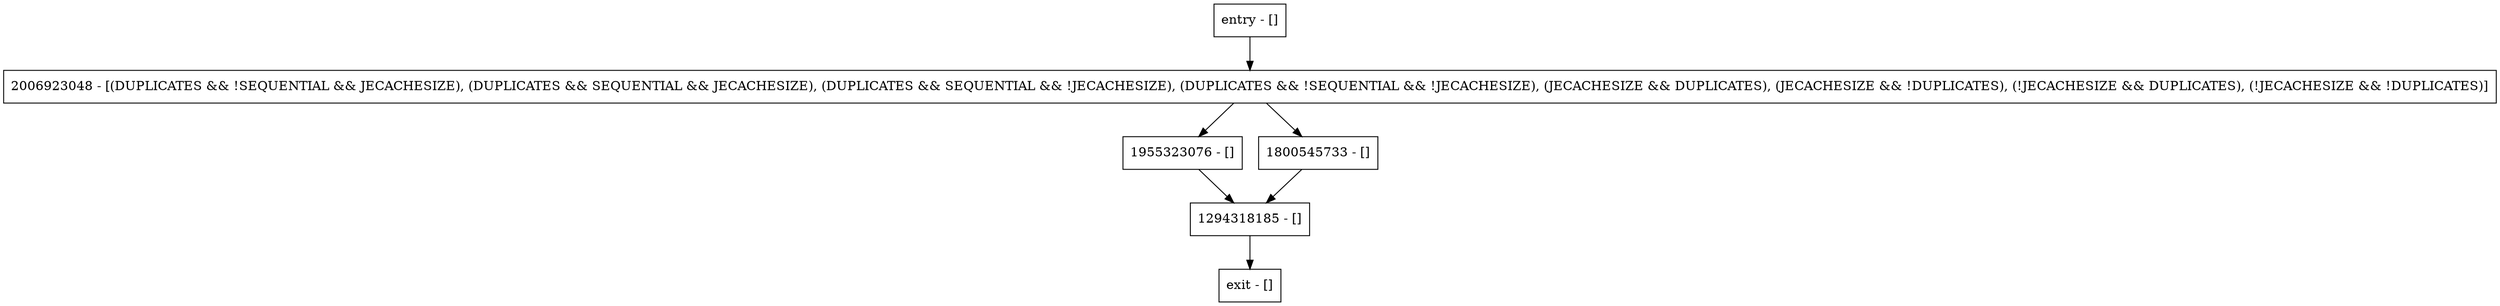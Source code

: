 digraph isEmbeddedLN {
node [shape=record];
1955323076 [label="1955323076 - []"];
entry [label="entry - []"];
exit [label="exit - []"];
1294318185 [label="1294318185 - []"];
1800545733 [label="1800545733 - []"];
2006923048 [label="2006923048 - [(DUPLICATES && !SEQUENTIAL && JECACHESIZE), (DUPLICATES && SEQUENTIAL && JECACHESIZE), (DUPLICATES && SEQUENTIAL && !JECACHESIZE), (DUPLICATES && !SEQUENTIAL && !JECACHESIZE), (JECACHESIZE && DUPLICATES), (JECACHESIZE && !DUPLICATES), (!JECACHESIZE && DUPLICATES), (!JECACHESIZE && !DUPLICATES)]"];
entry;
exit;
1955323076 -> 1294318185;
entry -> 2006923048;
1294318185 -> exit;
1800545733 -> 1294318185;
2006923048 -> 1955323076;
2006923048 -> 1800545733;
}
